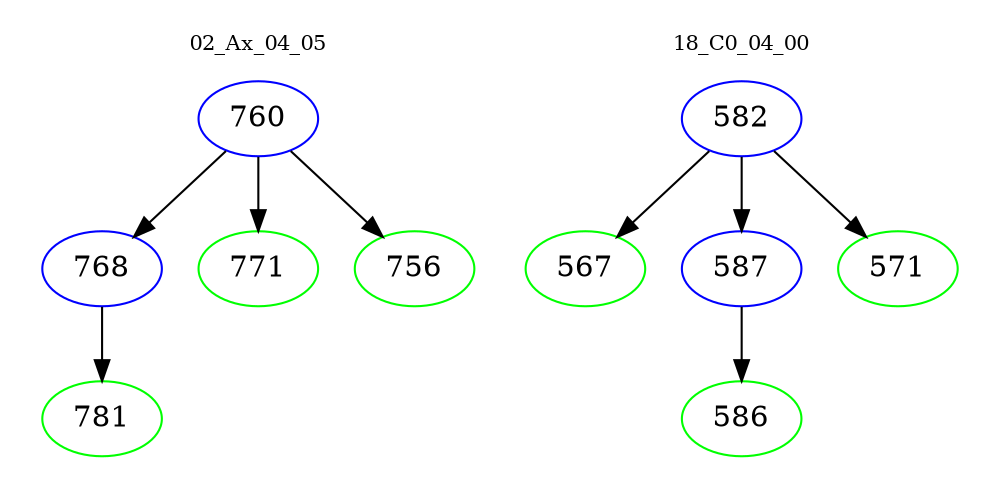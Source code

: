 digraph{
subgraph cluster_0 {
color = white
label = "02_Ax_04_05";
fontsize=10;
T0_760 [label="760", color="blue"]
T0_760 -> T0_768 [color="black"]
T0_768 [label="768", color="blue"]
T0_768 -> T0_781 [color="black"]
T0_781 [label="781", color="green"]
T0_760 -> T0_771 [color="black"]
T0_771 [label="771", color="green"]
T0_760 -> T0_756 [color="black"]
T0_756 [label="756", color="green"]
}
subgraph cluster_1 {
color = white
label = "18_C0_04_00";
fontsize=10;
T1_582 [label="582", color="blue"]
T1_582 -> T1_567 [color="black"]
T1_567 [label="567", color="green"]
T1_582 -> T1_587 [color="black"]
T1_587 [label="587", color="blue"]
T1_587 -> T1_586 [color="black"]
T1_586 [label="586", color="green"]
T1_582 -> T1_571 [color="black"]
T1_571 [label="571", color="green"]
}
}
